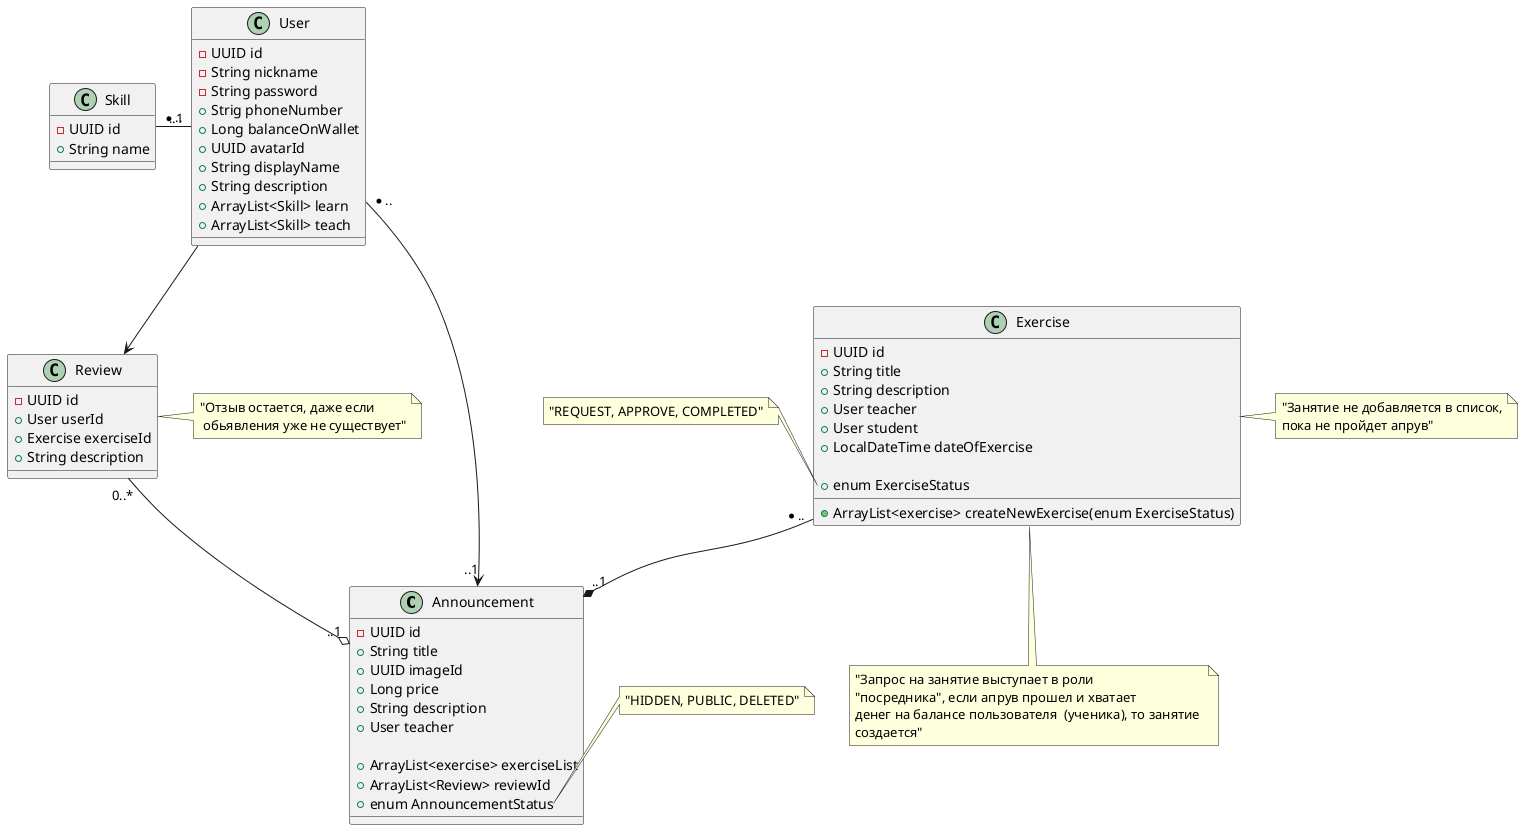 @startuml sharing


class "Announcement" as announcement {
    -UUID id 
    +String title 
    +UUID imageId 
    +Long price 
    +String description
    +User teacher

    +ArrayList<exercise> exerciseList
    +ArrayList<Review> reviewId
    +enum AnnouncementStatus 
} 
' class "RequestForLesson" as request {
'     -UUID id 
'     +Bool teacherApprove
'     +User student
'     +ArrayList<exercise> exerciseList
'     +ArrayList<exercise> createNewExercise(Bool teacherApprove)
' }
class "User" as user {
    -UUID id 
    -String nickname 
    -String password
    +Strig phoneNumber
    +Long balanceOnWallet 
    +UUID avatarId
    +String displayName
    +String description
    +ArrayList<Skill> learn 
    +ArrayList<Skill> teach  
    }

class "Review" as review {
    -UUID id 
    +User userId
    +Exercise exerciseId 
    +String description 
}
class "Exercise" as exercise {
    -UUID id
    +String title
    +String description 
    +User teacher
    +User student
    +LocalDateTime dateOfExercise

    +enum ExerciseStatus 
    +ArrayList<exercise> createNewExercise(enum ExerciseStatus)
}

class "Skill" as skill {
    -UUID id
    +String name
} 

' -------------------------------------
                    ' RELATIONSHIP 
skill "*.." - "..1" user
user "*.." --> "..1" announcement
user --> review
review "0..*" --o "..1" announcement 
exercise "*.." --* "..1" announcement 
' announcement "1" ..|> "0..*" request 
' exercise "1.." --* "..1" request 
  


' -------------------------------------
                    ' NOTES 

note bottom of exercise
"Запрос на занятие выступает в роли
"посредника", если апрув прошел и хватает
денег на балансе пользователя  (ученика), то занятие 
создается"
end note

note right of review
"Отзыв остается, даже если
 обьявления уже не существует"
end note

note right of announcement::AnnouncementStatus
"HIDDEN, PUBLIC, DELETED"
end note

note left of exercise::ExerciseStatus
"REQUEST, APPROVE, COMPLETED"
end note

note right of exercise
"Занятие не добавляется в список,
пока не пройдет апрув"
end note
' --------------------------------------- 